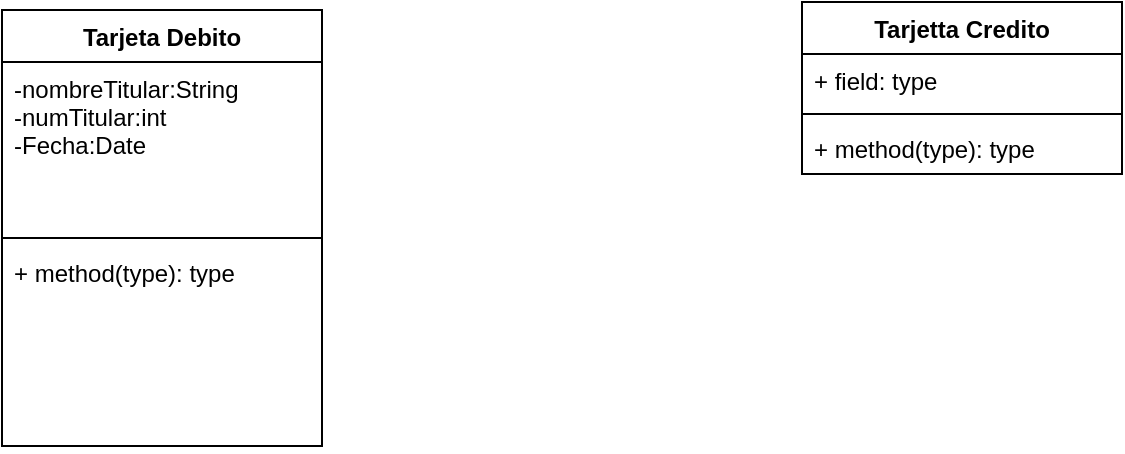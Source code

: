 <mxfile version="20.5.1" type="github">
  <diagram id="C5RBs43oDa-KdzZeNtuy" name="Page-1">
    <mxGraphModel dx="868" dy="450" grid="1" gridSize="10" guides="1" tooltips="1" connect="1" arrows="1" fold="1" page="1" pageScale="1" pageWidth="827" pageHeight="1169" math="0" shadow="0">
      <root>
        <mxCell id="WIyWlLk6GJQsqaUBKTNV-0" />
        <mxCell id="WIyWlLk6GJQsqaUBKTNV-1" parent="WIyWlLk6GJQsqaUBKTNV-0" />
        <mxCell id="T_nHhOyXMZeqt0uKIQ0q-8" value="Tarjeta Debito" style="swimlane;fontStyle=1;align=center;verticalAlign=top;childLayout=stackLayout;horizontal=1;startSize=26;horizontalStack=0;resizeParent=1;resizeParentMax=0;resizeLast=0;collapsible=1;marginBottom=0;" vertex="1" parent="WIyWlLk6GJQsqaUBKTNV-1">
          <mxGeometry x="100" y="174" width="160" height="218" as="geometry" />
        </mxCell>
        <mxCell id="T_nHhOyXMZeqt0uKIQ0q-9" value="-nombreTitular:String&#xa;-numTitular:int&#xa;-Fecha:Date" style="text;strokeColor=none;fillColor=none;align=left;verticalAlign=top;spacingLeft=4;spacingRight=4;overflow=hidden;rotatable=0;points=[[0,0.5],[1,0.5]];portConstraint=eastwest;" vertex="1" parent="T_nHhOyXMZeqt0uKIQ0q-8">
          <mxGeometry y="26" width="160" height="84" as="geometry" />
        </mxCell>
        <mxCell id="T_nHhOyXMZeqt0uKIQ0q-10" value="" style="line;strokeWidth=1;fillColor=none;align=left;verticalAlign=middle;spacingTop=-1;spacingLeft=3;spacingRight=3;rotatable=0;labelPosition=right;points=[];portConstraint=eastwest;strokeColor=inherit;" vertex="1" parent="T_nHhOyXMZeqt0uKIQ0q-8">
          <mxGeometry y="110" width="160" height="8" as="geometry" />
        </mxCell>
        <mxCell id="T_nHhOyXMZeqt0uKIQ0q-11" value="+ method(type): type" style="text;strokeColor=none;fillColor=none;align=left;verticalAlign=top;spacingLeft=4;spacingRight=4;overflow=hidden;rotatable=0;points=[[0,0.5],[1,0.5]];portConstraint=eastwest;" vertex="1" parent="T_nHhOyXMZeqt0uKIQ0q-8">
          <mxGeometry y="118" width="160" height="100" as="geometry" />
        </mxCell>
        <mxCell id="T_nHhOyXMZeqt0uKIQ0q-12" value="Tarjetta Credito" style="swimlane;fontStyle=1;align=center;verticalAlign=top;childLayout=stackLayout;horizontal=1;startSize=26;horizontalStack=0;resizeParent=1;resizeParentMax=0;resizeLast=0;collapsible=1;marginBottom=0;" vertex="1" parent="WIyWlLk6GJQsqaUBKTNV-1">
          <mxGeometry x="500" y="170" width="160" height="86" as="geometry" />
        </mxCell>
        <mxCell id="T_nHhOyXMZeqt0uKIQ0q-13" value="+ field: type" style="text;strokeColor=none;fillColor=none;align=left;verticalAlign=top;spacingLeft=4;spacingRight=4;overflow=hidden;rotatable=0;points=[[0,0.5],[1,0.5]];portConstraint=eastwest;" vertex="1" parent="T_nHhOyXMZeqt0uKIQ0q-12">
          <mxGeometry y="26" width="160" height="26" as="geometry" />
        </mxCell>
        <mxCell id="T_nHhOyXMZeqt0uKIQ0q-14" value="" style="line;strokeWidth=1;fillColor=none;align=left;verticalAlign=middle;spacingTop=-1;spacingLeft=3;spacingRight=3;rotatable=0;labelPosition=right;points=[];portConstraint=eastwest;strokeColor=inherit;" vertex="1" parent="T_nHhOyXMZeqt0uKIQ0q-12">
          <mxGeometry y="52" width="160" height="8" as="geometry" />
        </mxCell>
        <mxCell id="T_nHhOyXMZeqt0uKIQ0q-15" value="+ method(type): type" style="text;strokeColor=none;fillColor=none;align=left;verticalAlign=top;spacingLeft=4;spacingRight=4;overflow=hidden;rotatable=0;points=[[0,0.5],[1,0.5]];portConstraint=eastwest;" vertex="1" parent="T_nHhOyXMZeqt0uKIQ0q-12">
          <mxGeometry y="60" width="160" height="26" as="geometry" />
        </mxCell>
      </root>
    </mxGraphModel>
  </diagram>
</mxfile>
